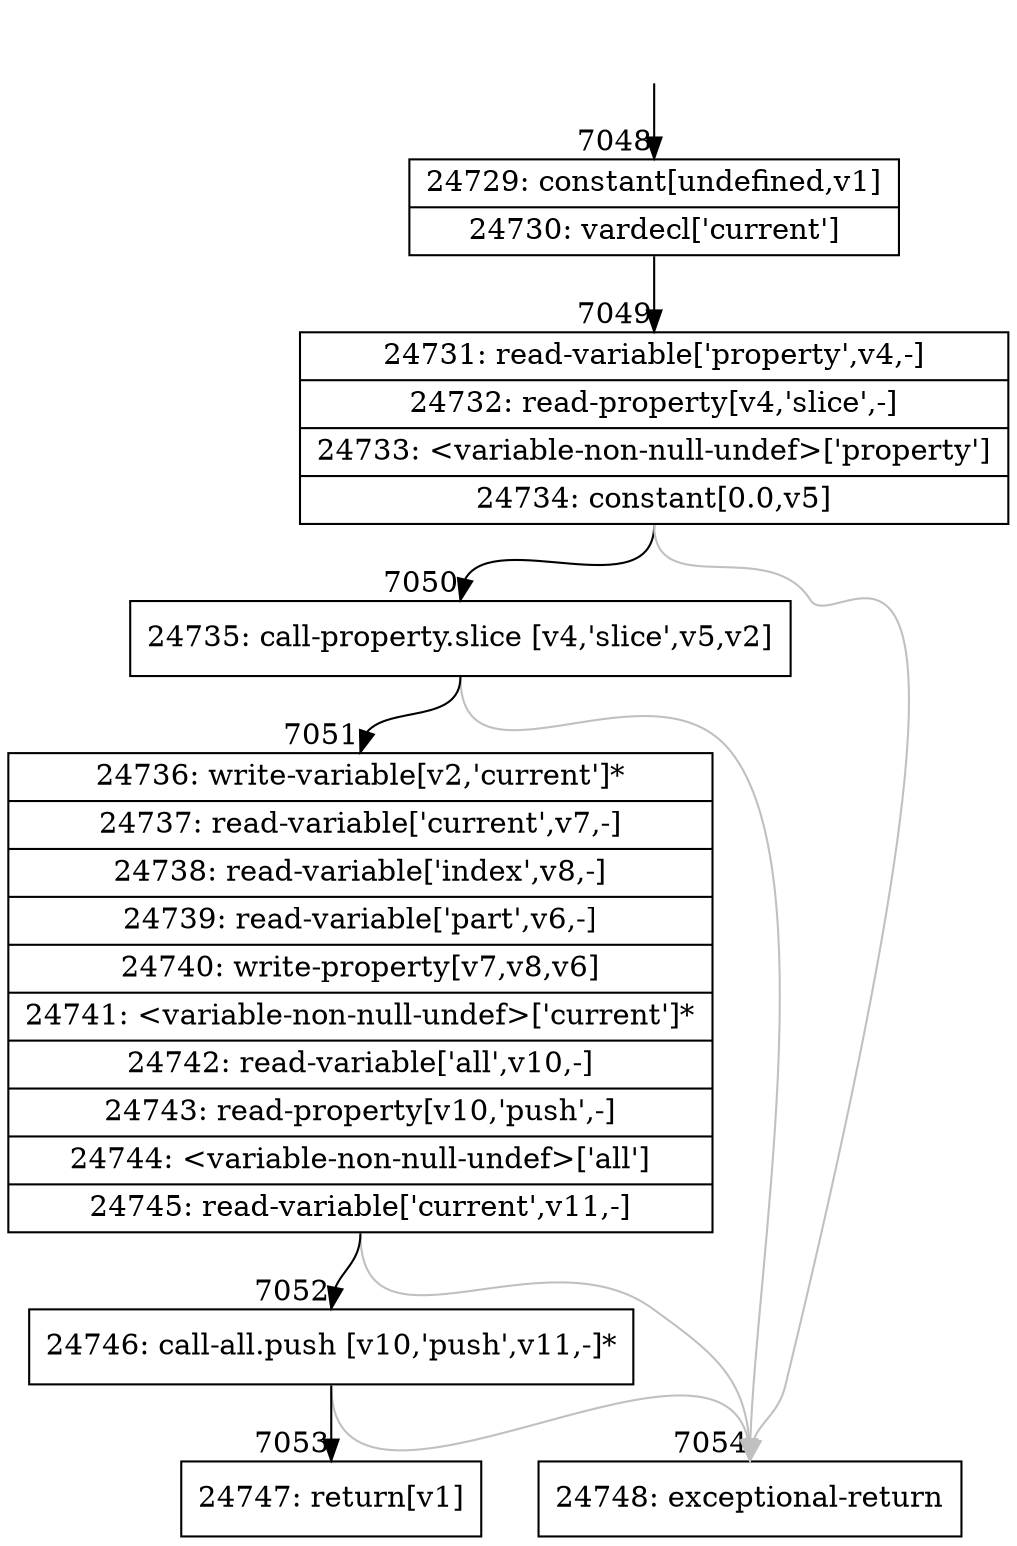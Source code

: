 digraph {
rankdir="TD"
BB_entry583[shape=none,label=""];
BB_entry583 -> BB7048 [tailport=s, headport=n, headlabel="    7048"]
BB7048 [shape=record label="{24729: constant[undefined,v1]|24730: vardecl['current']}" ] 
BB7048 -> BB7049 [tailport=s, headport=n, headlabel="      7049"]
BB7049 [shape=record label="{24731: read-variable['property',v4,-]|24732: read-property[v4,'slice',-]|24733: \<variable-non-null-undef\>['property']|24734: constant[0.0,v5]}" ] 
BB7049 -> BB7050 [tailport=s, headport=n, headlabel="      7050"]
BB7049 -> BB7054 [tailport=s, headport=n, color=gray, headlabel="      7054"]
BB7050 [shape=record label="{24735: call-property.slice [v4,'slice',v5,v2]}" ] 
BB7050 -> BB7051 [tailport=s, headport=n, headlabel="      7051"]
BB7050 -> BB7054 [tailport=s, headport=n, color=gray]
BB7051 [shape=record label="{24736: write-variable[v2,'current']*|24737: read-variable['current',v7,-]|24738: read-variable['index',v8,-]|24739: read-variable['part',v6,-]|24740: write-property[v7,v8,v6]|24741: \<variable-non-null-undef\>['current']*|24742: read-variable['all',v10,-]|24743: read-property[v10,'push',-]|24744: \<variable-non-null-undef\>['all']|24745: read-variable['current',v11,-]}" ] 
BB7051 -> BB7052 [tailport=s, headport=n, headlabel="      7052"]
BB7051 -> BB7054 [tailport=s, headport=n, color=gray]
BB7052 [shape=record label="{24746: call-all.push [v10,'push',v11,-]*}" ] 
BB7052 -> BB7053 [tailport=s, headport=n, headlabel="      7053"]
BB7052 -> BB7054 [tailport=s, headport=n, color=gray]
BB7053 [shape=record label="{24747: return[v1]}" ] 
BB7054 [shape=record label="{24748: exceptional-return}" ] 
//#$~ 13068
}
